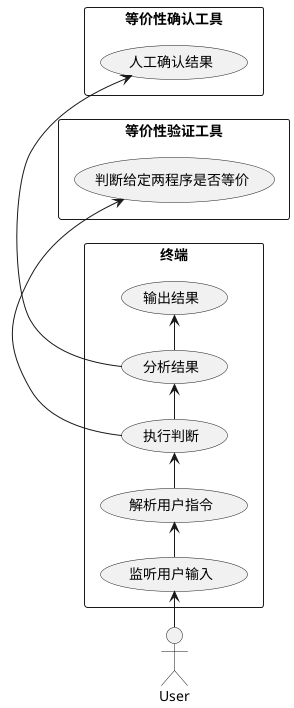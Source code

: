 @startuml
'https://plantuml.com/use-case-diagram
left to right direction
rectangle 终端{
    (监听用户输入) as monitor
    (解析用户指令) as parse
    (执行判断) as execute
    (分析结果) as analyseResult
    (输出结果) as output
}
rectangle 等价性确认工具{
    (人工确认结果) as confirm
}
rectangle 等价性验证工具{
    (判断给定两程序是否等价) as equalityCheck
}

User -> monitor
monitor->parse
parse->execute
execute-> equalityCheck
execute->analyseResult
analyseResult->confirm
analyseResult->output
@enduml